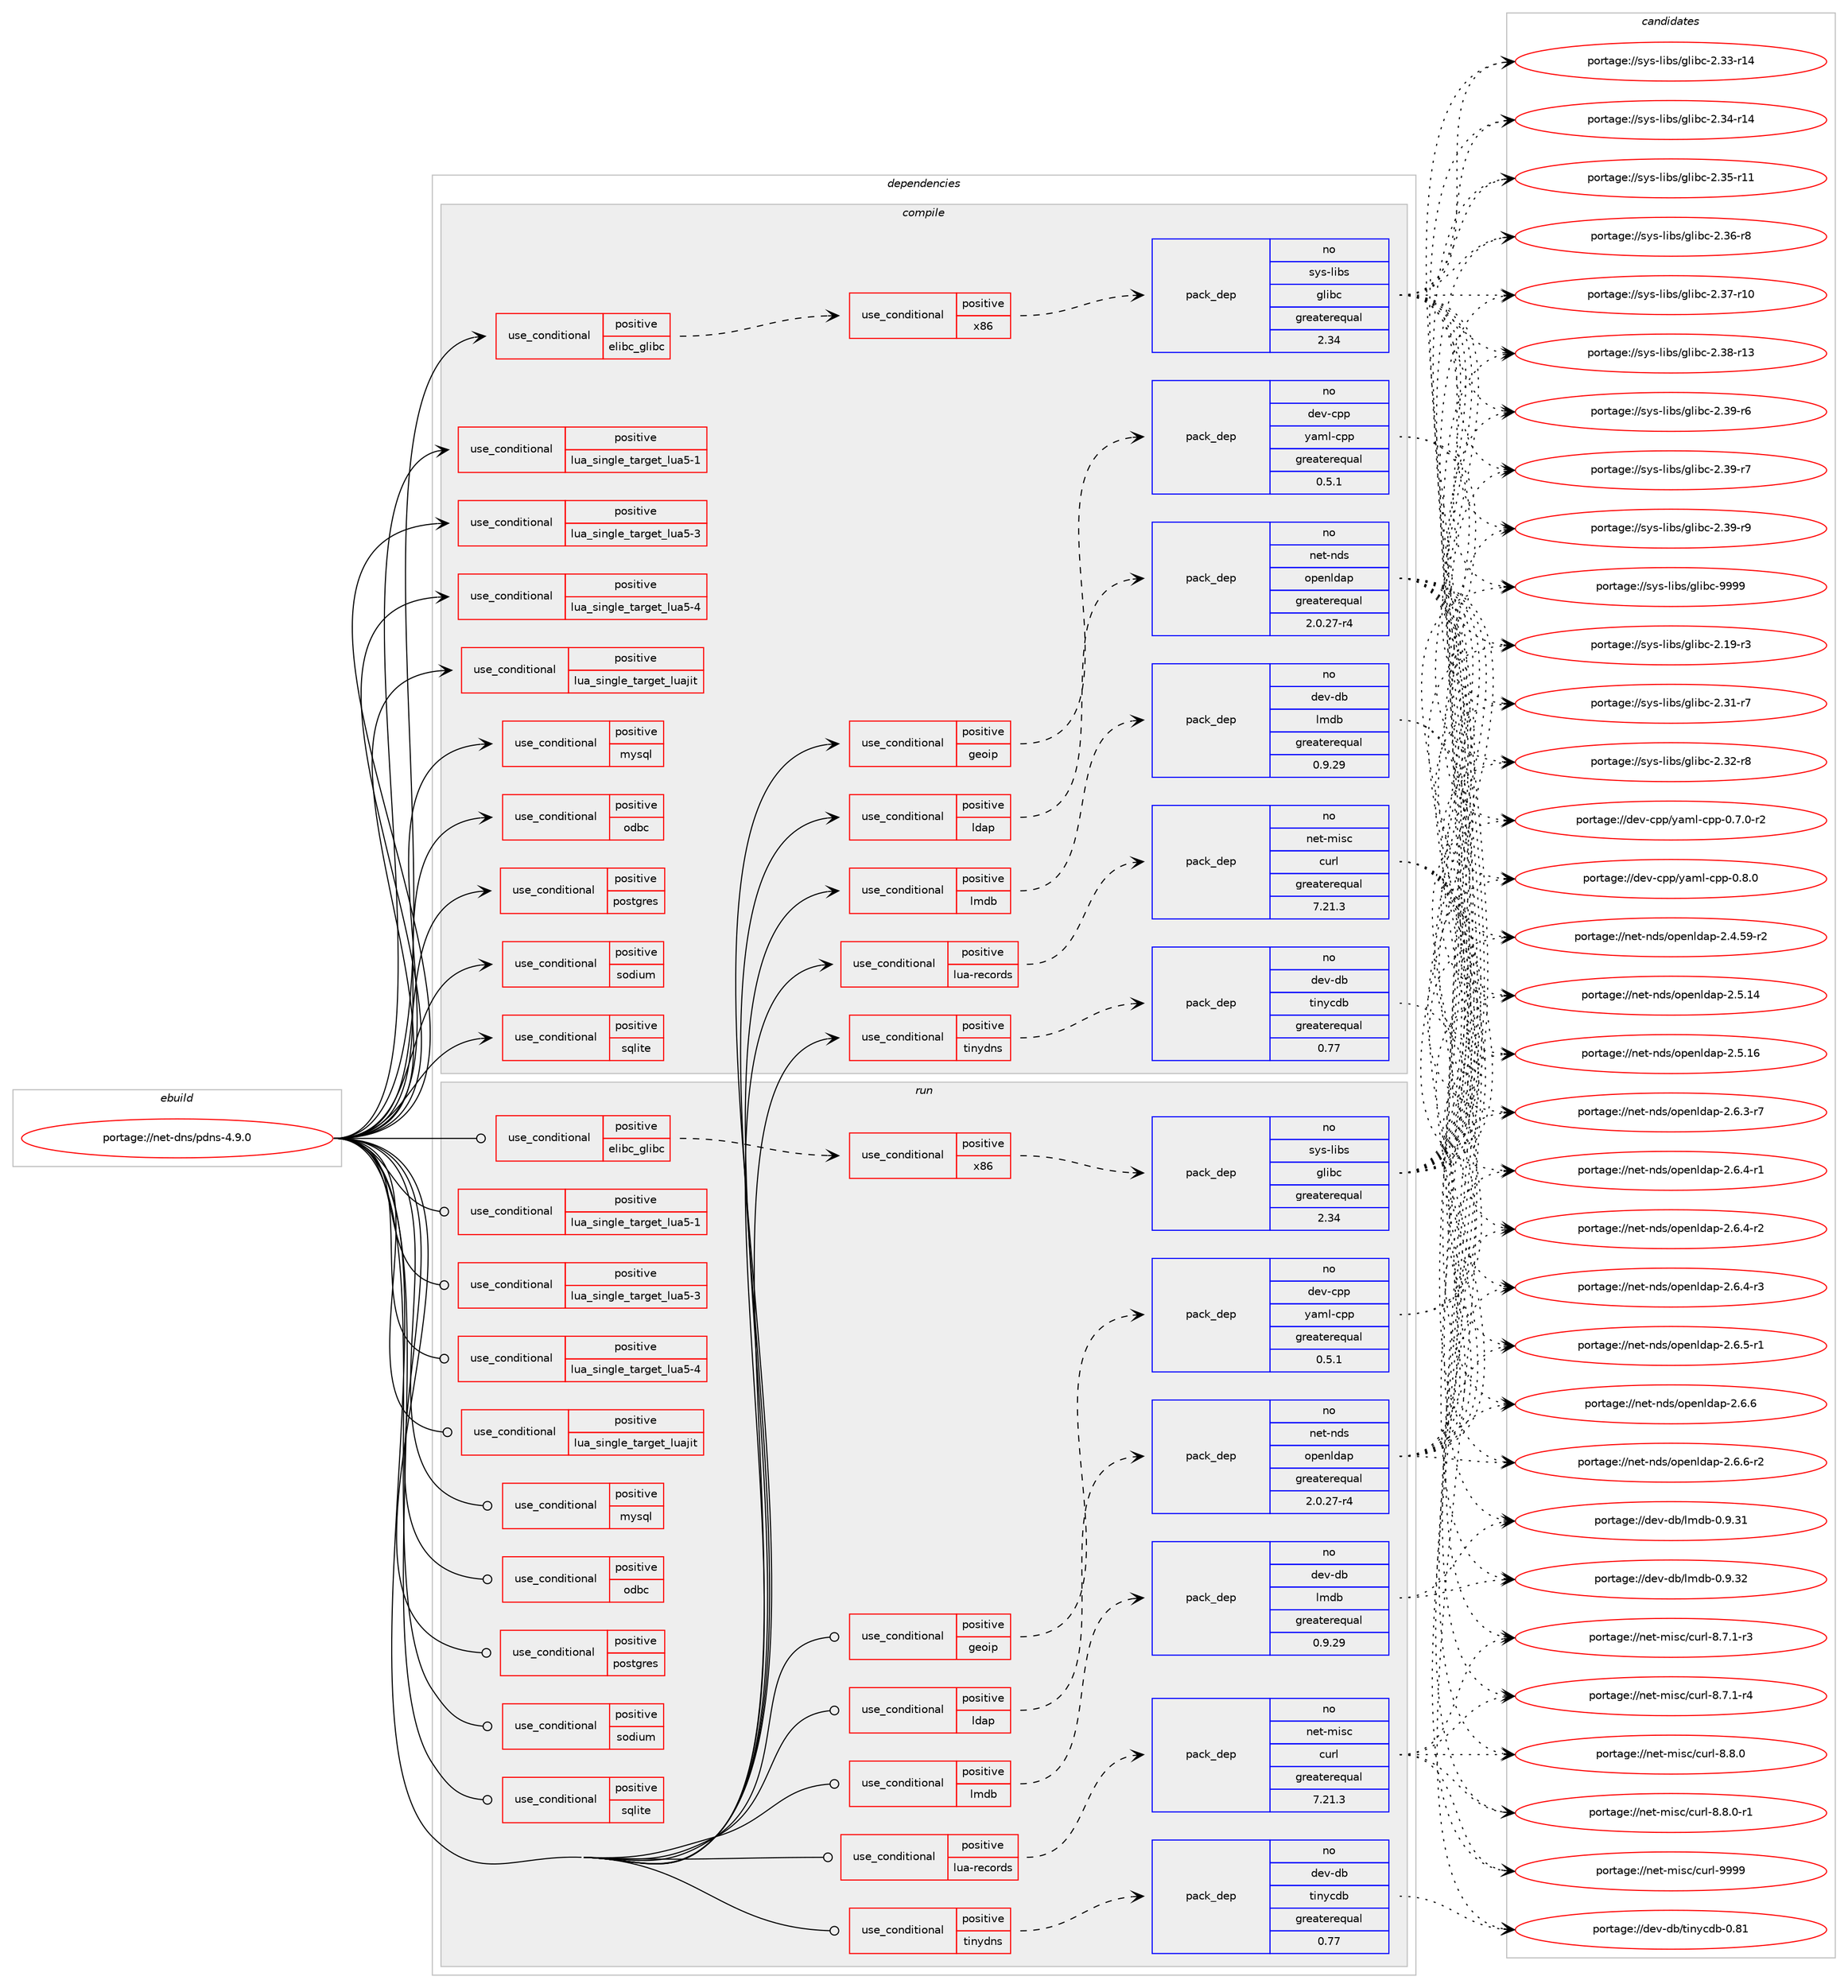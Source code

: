 digraph prolog {

# *************
# Graph options
# *************

newrank=true;
concentrate=true;
compound=true;
graph [rankdir=LR,fontname=Helvetica,fontsize=10,ranksep=1.5];#, ranksep=2.5, nodesep=0.2];
edge  [arrowhead=vee];
node  [fontname=Helvetica,fontsize=10];

# **********
# The ebuild
# **********

subgraph cluster_leftcol {
color=gray;
rank=same;
label=<<i>ebuild</i>>;
id [label="portage://net-dns/pdns-4.9.0", color=red, width=4, href="../net-dns/pdns-4.9.0.svg"];
}

# ****************
# The dependencies
# ****************

subgraph cluster_midcol {
color=gray;
label=<<i>dependencies</i>>;
subgraph cluster_compile {
fillcolor="#eeeeee";
style=filled;
label=<<i>compile</i>>;
subgraph cond87351 {
dependency176946 [label=<<TABLE BORDER="0" CELLBORDER="1" CELLSPACING="0" CELLPADDING="4"><TR><TD ROWSPAN="3" CELLPADDING="10">use_conditional</TD></TR><TR><TD>positive</TD></TR><TR><TD>elibc_glibc</TD></TR></TABLE>>, shape=none, color=red];
subgraph cond87352 {
dependency176947 [label=<<TABLE BORDER="0" CELLBORDER="1" CELLSPACING="0" CELLPADDING="4"><TR><TD ROWSPAN="3" CELLPADDING="10">use_conditional</TD></TR><TR><TD>positive</TD></TR><TR><TD>x86</TD></TR></TABLE>>, shape=none, color=red];
subgraph pack87062 {
dependency176948 [label=<<TABLE BORDER="0" CELLBORDER="1" CELLSPACING="0" CELLPADDING="4" WIDTH="220"><TR><TD ROWSPAN="6" CELLPADDING="30">pack_dep</TD></TR><TR><TD WIDTH="110">no</TD></TR><TR><TD>sys-libs</TD></TR><TR><TD>glibc</TD></TR><TR><TD>greaterequal</TD></TR><TR><TD>2.34</TD></TR></TABLE>>, shape=none, color=blue];
}
dependency176947:e -> dependency176948:w [weight=20,style="dashed",arrowhead="vee"];
}
dependency176946:e -> dependency176947:w [weight=20,style="dashed",arrowhead="vee"];
}
id:e -> dependency176946:w [weight=20,style="solid",arrowhead="vee"];
subgraph cond87353 {
dependency176949 [label=<<TABLE BORDER="0" CELLBORDER="1" CELLSPACING="0" CELLPADDING="4"><TR><TD ROWSPAN="3" CELLPADDING="10">use_conditional</TD></TR><TR><TD>positive</TD></TR><TR><TD>geoip</TD></TR></TABLE>>, shape=none, color=red];
subgraph pack87063 {
dependency176950 [label=<<TABLE BORDER="0" CELLBORDER="1" CELLSPACING="0" CELLPADDING="4" WIDTH="220"><TR><TD ROWSPAN="6" CELLPADDING="30">pack_dep</TD></TR><TR><TD WIDTH="110">no</TD></TR><TR><TD>dev-cpp</TD></TR><TR><TD>yaml-cpp</TD></TR><TR><TD>greaterequal</TD></TR><TR><TD>0.5.1</TD></TR></TABLE>>, shape=none, color=blue];
}
dependency176949:e -> dependency176950:w [weight=20,style="dashed",arrowhead="vee"];
# *** BEGIN UNKNOWN DEPENDENCY TYPE (TODO) ***
# dependency176949 -> package_dependency(portage://net-dns/pdns-4.9.0,install,no,dev-libs,geoip,none,[,,],[],[])
# *** END UNKNOWN DEPENDENCY TYPE (TODO) ***

}
id:e -> dependency176949:w [weight=20,style="solid",arrowhead="vee"];
subgraph cond87354 {
dependency176951 [label=<<TABLE BORDER="0" CELLBORDER="1" CELLSPACING="0" CELLPADDING="4"><TR><TD ROWSPAN="3" CELLPADDING="10">use_conditional</TD></TR><TR><TD>positive</TD></TR><TR><TD>ldap</TD></TR></TABLE>>, shape=none, color=red];
subgraph pack87064 {
dependency176952 [label=<<TABLE BORDER="0" CELLBORDER="1" CELLSPACING="0" CELLPADDING="4" WIDTH="220"><TR><TD ROWSPAN="6" CELLPADDING="30">pack_dep</TD></TR><TR><TD WIDTH="110">no</TD></TR><TR><TD>net-nds</TD></TR><TR><TD>openldap</TD></TR><TR><TD>greaterequal</TD></TR><TR><TD>2.0.27-r4</TD></TR></TABLE>>, shape=none, color=blue];
}
dependency176951:e -> dependency176952:w [weight=20,style="dashed",arrowhead="vee"];
# *** BEGIN UNKNOWN DEPENDENCY TYPE (TODO) ***
# dependency176951 -> package_dependency(portage://net-dns/pdns-4.9.0,install,no,app-crypt,mit-krb5,none,[,,],[],[])
# *** END UNKNOWN DEPENDENCY TYPE (TODO) ***

}
id:e -> dependency176951:w [weight=20,style="solid",arrowhead="vee"];
subgraph cond87355 {
dependency176953 [label=<<TABLE BORDER="0" CELLBORDER="1" CELLSPACING="0" CELLPADDING="4"><TR><TD ROWSPAN="3" CELLPADDING="10">use_conditional</TD></TR><TR><TD>positive</TD></TR><TR><TD>lmdb</TD></TR></TABLE>>, shape=none, color=red];
subgraph pack87065 {
dependency176954 [label=<<TABLE BORDER="0" CELLBORDER="1" CELLSPACING="0" CELLPADDING="4" WIDTH="220"><TR><TD ROWSPAN="6" CELLPADDING="30">pack_dep</TD></TR><TR><TD WIDTH="110">no</TD></TR><TR><TD>dev-db</TD></TR><TR><TD>lmdb</TD></TR><TR><TD>greaterequal</TD></TR><TR><TD>0.9.29</TD></TR></TABLE>>, shape=none, color=blue];
}
dependency176953:e -> dependency176954:w [weight=20,style="dashed",arrowhead="vee"];
}
id:e -> dependency176953:w [weight=20,style="solid",arrowhead="vee"];
subgraph cond87356 {
dependency176955 [label=<<TABLE BORDER="0" CELLBORDER="1" CELLSPACING="0" CELLPADDING="4"><TR><TD ROWSPAN="3" CELLPADDING="10">use_conditional</TD></TR><TR><TD>positive</TD></TR><TR><TD>lua-records</TD></TR></TABLE>>, shape=none, color=red];
subgraph pack87066 {
dependency176956 [label=<<TABLE BORDER="0" CELLBORDER="1" CELLSPACING="0" CELLPADDING="4" WIDTH="220"><TR><TD ROWSPAN="6" CELLPADDING="30">pack_dep</TD></TR><TR><TD WIDTH="110">no</TD></TR><TR><TD>net-misc</TD></TR><TR><TD>curl</TD></TR><TR><TD>greaterequal</TD></TR><TR><TD>7.21.3</TD></TR></TABLE>>, shape=none, color=blue];
}
dependency176955:e -> dependency176956:w [weight=20,style="dashed",arrowhead="vee"];
}
id:e -> dependency176955:w [weight=20,style="solid",arrowhead="vee"];
subgraph cond87357 {
dependency176957 [label=<<TABLE BORDER="0" CELLBORDER="1" CELLSPACING="0" CELLPADDING="4"><TR><TD ROWSPAN="3" CELLPADDING="10">use_conditional</TD></TR><TR><TD>positive</TD></TR><TR><TD>lua_single_target_lua5-1</TD></TR></TABLE>>, shape=none, color=red];
# *** BEGIN UNKNOWN DEPENDENCY TYPE (TODO) ***
# dependency176957 -> package_dependency(portage://net-dns/pdns-4.9.0,install,no,dev-lang,lua,none,[,,],[slot(5.1)],[])
# *** END UNKNOWN DEPENDENCY TYPE (TODO) ***

}
id:e -> dependency176957:w [weight=20,style="solid",arrowhead="vee"];
subgraph cond87358 {
dependency176958 [label=<<TABLE BORDER="0" CELLBORDER="1" CELLSPACING="0" CELLPADDING="4"><TR><TD ROWSPAN="3" CELLPADDING="10">use_conditional</TD></TR><TR><TD>positive</TD></TR><TR><TD>lua_single_target_lua5-3</TD></TR></TABLE>>, shape=none, color=red];
# *** BEGIN UNKNOWN DEPENDENCY TYPE (TODO) ***
# dependency176958 -> package_dependency(portage://net-dns/pdns-4.9.0,install,no,dev-lang,lua,none,[,,],[slot(5.3)],[])
# *** END UNKNOWN DEPENDENCY TYPE (TODO) ***

}
id:e -> dependency176958:w [weight=20,style="solid",arrowhead="vee"];
subgraph cond87359 {
dependency176959 [label=<<TABLE BORDER="0" CELLBORDER="1" CELLSPACING="0" CELLPADDING="4"><TR><TD ROWSPAN="3" CELLPADDING="10">use_conditional</TD></TR><TR><TD>positive</TD></TR><TR><TD>lua_single_target_lua5-4</TD></TR></TABLE>>, shape=none, color=red];
# *** BEGIN UNKNOWN DEPENDENCY TYPE (TODO) ***
# dependency176959 -> package_dependency(portage://net-dns/pdns-4.9.0,install,no,dev-lang,lua,none,[,,],[slot(5.4)],[])
# *** END UNKNOWN DEPENDENCY TYPE (TODO) ***

}
id:e -> dependency176959:w [weight=20,style="solid",arrowhead="vee"];
subgraph cond87360 {
dependency176960 [label=<<TABLE BORDER="0" CELLBORDER="1" CELLSPACING="0" CELLPADDING="4"><TR><TD ROWSPAN="3" CELLPADDING="10">use_conditional</TD></TR><TR><TD>positive</TD></TR><TR><TD>lua_single_target_luajit</TD></TR></TABLE>>, shape=none, color=red];
# *** BEGIN UNKNOWN DEPENDENCY TYPE (TODO) ***
# dependency176960 -> package_dependency(portage://net-dns/pdns-4.9.0,install,no,dev-lang,luajit,none,[,,],any_same_slot,[])
# *** END UNKNOWN DEPENDENCY TYPE (TODO) ***

}
id:e -> dependency176960:w [weight=20,style="solid",arrowhead="vee"];
subgraph cond87361 {
dependency176961 [label=<<TABLE BORDER="0" CELLBORDER="1" CELLSPACING="0" CELLPADDING="4"><TR><TD ROWSPAN="3" CELLPADDING="10">use_conditional</TD></TR><TR><TD>positive</TD></TR><TR><TD>mysql</TD></TR></TABLE>>, shape=none, color=red];
# *** BEGIN UNKNOWN DEPENDENCY TYPE (TODO) ***
# dependency176961 -> package_dependency(portage://net-dns/pdns-4.9.0,install,no,dev-db,mysql-connector-c,none,[,,],any_same_slot,[])
# *** END UNKNOWN DEPENDENCY TYPE (TODO) ***

}
id:e -> dependency176961:w [weight=20,style="solid",arrowhead="vee"];
subgraph cond87362 {
dependency176962 [label=<<TABLE BORDER="0" CELLBORDER="1" CELLSPACING="0" CELLPADDING="4"><TR><TD ROWSPAN="3" CELLPADDING="10">use_conditional</TD></TR><TR><TD>positive</TD></TR><TR><TD>odbc</TD></TR></TABLE>>, shape=none, color=red];
# *** BEGIN UNKNOWN DEPENDENCY TYPE (TODO) ***
# dependency176962 -> package_dependency(portage://net-dns/pdns-4.9.0,install,no,dev-db,unixODBC,none,[,,],[],[])
# *** END UNKNOWN DEPENDENCY TYPE (TODO) ***

}
id:e -> dependency176962:w [weight=20,style="solid",arrowhead="vee"];
subgraph cond87363 {
dependency176963 [label=<<TABLE BORDER="0" CELLBORDER="1" CELLSPACING="0" CELLPADDING="4"><TR><TD ROWSPAN="3" CELLPADDING="10">use_conditional</TD></TR><TR><TD>positive</TD></TR><TR><TD>postgres</TD></TR></TABLE>>, shape=none, color=red];
# *** BEGIN UNKNOWN DEPENDENCY TYPE (TODO) ***
# dependency176963 -> package_dependency(portage://net-dns/pdns-4.9.0,install,no,dev-db,postgresql,none,[,,],any_same_slot,[])
# *** END UNKNOWN DEPENDENCY TYPE (TODO) ***

}
id:e -> dependency176963:w [weight=20,style="solid",arrowhead="vee"];
subgraph cond87364 {
dependency176964 [label=<<TABLE BORDER="0" CELLBORDER="1" CELLSPACING="0" CELLPADDING="4"><TR><TD ROWSPAN="3" CELLPADDING="10">use_conditional</TD></TR><TR><TD>positive</TD></TR><TR><TD>sodium</TD></TR></TABLE>>, shape=none, color=red];
# *** BEGIN UNKNOWN DEPENDENCY TYPE (TODO) ***
# dependency176964 -> package_dependency(portage://net-dns/pdns-4.9.0,install,no,dev-libs,libsodium,none,[,,],any_same_slot,[])
# *** END UNKNOWN DEPENDENCY TYPE (TODO) ***

}
id:e -> dependency176964:w [weight=20,style="solid",arrowhead="vee"];
subgraph cond87365 {
dependency176965 [label=<<TABLE BORDER="0" CELLBORDER="1" CELLSPACING="0" CELLPADDING="4"><TR><TD ROWSPAN="3" CELLPADDING="10">use_conditional</TD></TR><TR><TD>positive</TD></TR><TR><TD>sqlite</TD></TR></TABLE>>, shape=none, color=red];
# *** BEGIN UNKNOWN DEPENDENCY TYPE (TODO) ***
# dependency176965 -> package_dependency(portage://net-dns/pdns-4.9.0,install,no,dev-db,sqlite,none,[,,],[slot(3)],[])
# *** END UNKNOWN DEPENDENCY TYPE (TODO) ***

}
id:e -> dependency176965:w [weight=20,style="solid",arrowhead="vee"];
subgraph cond87366 {
dependency176966 [label=<<TABLE BORDER="0" CELLBORDER="1" CELLSPACING="0" CELLPADDING="4"><TR><TD ROWSPAN="3" CELLPADDING="10">use_conditional</TD></TR><TR><TD>positive</TD></TR><TR><TD>tinydns</TD></TR></TABLE>>, shape=none, color=red];
subgraph pack87067 {
dependency176967 [label=<<TABLE BORDER="0" CELLBORDER="1" CELLSPACING="0" CELLPADDING="4" WIDTH="220"><TR><TD ROWSPAN="6" CELLPADDING="30">pack_dep</TD></TR><TR><TD WIDTH="110">no</TD></TR><TR><TD>dev-db</TD></TR><TR><TD>tinycdb</TD></TR><TR><TD>greaterequal</TD></TR><TR><TD>0.77</TD></TR></TABLE>>, shape=none, color=blue];
}
dependency176966:e -> dependency176967:w [weight=20,style="dashed",arrowhead="vee"];
}
id:e -> dependency176966:w [weight=20,style="solid",arrowhead="vee"];
# *** BEGIN UNKNOWN DEPENDENCY TYPE (TODO) ***
# id -> package_dependency(portage://net-dns/pdns-4.9.0,install,no,dev-libs,boost,none,[,,],any_same_slot,[])
# *** END UNKNOWN DEPENDENCY TYPE (TODO) ***

# *** BEGIN UNKNOWN DEPENDENCY TYPE (TODO) ***
# id -> package_dependency(portage://net-dns/pdns-4.9.0,install,no,dev-libs,openssl,none,[,,],any_same_slot,[])
# *** END UNKNOWN DEPENDENCY TYPE (TODO) ***

}
subgraph cluster_compileandrun {
fillcolor="#eeeeee";
style=filled;
label=<<i>compile and run</i>>;
}
subgraph cluster_run {
fillcolor="#eeeeee";
style=filled;
label=<<i>run</i>>;
subgraph cond87367 {
dependency176968 [label=<<TABLE BORDER="0" CELLBORDER="1" CELLSPACING="0" CELLPADDING="4"><TR><TD ROWSPAN="3" CELLPADDING="10">use_conditional</TD></TR><TR><TD>positive</TD></TR><TR><TD>elibc_glibc</TD></TR></TABLE>>, shape=none, color=red];
subgraph cond87368 {
dependency176969 [label=<<TABLE BORDER="0" CELLBORDER="1" CELLSPACING="0" CELLPADDING="4"><TR><TD ROWSPAN="3" CELLPADDING="10">use_conditional</TD></TR><TR><TD>positive</TD></TR><TR><TD>x86</TD></TR></TABLE>>, shape=none, color=red];
subgraph pack87068 {
dependency176970 [label=<<TABLE BORDER="0" CELLBORDER="1" CELLSPACING="0" CELLPADDING="4" WIDTH="220"><TR><TD ROWSPAN="6" CELLPADDING="30">pack_dep</TD></TR><TR><TD WIDTH="110">no</TD></TR><TR><TD>sys-libs</TD></TR><TR><TD>glibc</TD></TR><TR><TD>greaterequal</TD></TR><TR><TD>2.34</TD></TR></TABLE>>, shape=none, color=blue];
}
dependency176969:e -> dependency176970:w [weight=20,style="dashed",arrowhead="vee"];
}
dependency176968:e -> dependency176969:w [weight=20,style="dashed",arrowhead="vee"];
}
id:e -> dependency176968:w [weight=20,style="solid",arrowhead="odot"];
subgraph cond87369 {
dependency176971 [label=<<TABLE BORDER="0" CELLBORDER="1" CELLSPACING="0" CELLPADDING="4"><TR><TD ROWSPAN="3" CELLPADDING="10">use_conditional</TD></TR><TR><TD>positive</TD></TR><TR><TD>geoip</TD></TR></TABLE>>, shape=none, color=red];
subgraph pack87069 {
dependency176972 [label=<<TABLE BORDER="0" CELLBORDER="1" CELLSPACING="0" CELLPADDING="4" WIDTH="220"><TR><TD ROWSPAN="6" CELLPADDING="30">pack_dep</TD></TR><TR><TD WIDTH="110">no</TD></TR><TR><TD>dev-cpp</TD></TR><TR><TD>yaml-cpp</TD></TR><TR><TD>greaterequal</TD></TR><TR><TD>0.5.1</TD></TR></TABLE>>, shape=none, color=blue];
}
dependency176971:e -> dependency176972:w [weight=20,style="dashed",arrowhead="vee"];
# *** BEGIN UNKNOWN DEPENDENCY TYPE (TODO) ***
# dependency176971 -> package_dependency(portage://net-dns/pdns-4.9.0,run,no,dev-libs,geoip,none,[,,],[],[])
# *** END UNKNOWN DEPENDENCY TYPE (TODO) ***

}
id:e -> dependency176971:w [weight=20,style="solid",arrowhead="odot"];
subgraph cond87370 {
dependency176973 [label=<<TABLE BORDER="0" CELLBORDER="1" CELLSPACING="0" CELLPADDING="4"><TR><TD ROWSPAN="3" CELLPADDING="10">use_conditional</TD></TR><TR><TD>positive</TD></TR><TR><TD>ldap</TD></TR></TABLE>>, shape=none, color=red];
subgraph pack87070 {
dependency176974 [label=<<TABLE BORDER="0" CELLBORDER="1" CELLSPACING="0" CELLPADDING="4" WIDTH="220"><TR><TD ROWSPAN="6" CELLPADDING="30">pack_dep</TD></TR><TR><TD WIDTH="110">no</TD></TR><TR><TD>net-nds</TD></TR><TR><TD>openldap</TD></TR><TR><TD>greaterequal</TD></TR><TR><TD>2.0.27-r4</TD></TR></TABLE>>, shape=none, color=blue];
}
dependency176973:e -> dependency176974:w [weight=20,style="dashed",arrowhead="vee"];
# *** BEGIN UNKNOWN DEPENDENCY TYPE (TODO) ***
# dependency176973 -> package_dependency(portage://net-dns/pdns-4.9.0,run,no,app-crypt,mit-krb5,none,[,,],[],[])
# *** END UNKNOWN DEPENDENCY TYPE (TODO) ***

}
id:e -> dependency176973:w [weight=20,style="solid",arrowhead="odot"];
subgraph cond87371 {
dependency176975 [label=<<TABLE BORDER="0" CELLBORDER="1" CELLSPACING="0" CELLPADDING="4"><TR><TD ROWSPAN="3" CELLPADDING="10">use_conditional</TD></TR><TR><TD>positive</TD></TR><TR><TD>lmdb</TD></TR></TABLE>>, shape=none, color=red];
subgraph pack87071 {
dependency176976 [label=<<TABLE BORDER="0" CELLBORDER="1" CELLSPACING="0" CELLPADDING="4" WIDTH="220"><TR><TD ROWSPAN="6" CELLPADDING="30">pack_dep</TD></TR><TR><TD WIDTH="110">no</TD></TR><TR><TD>dev-db</TD></TR><TR><TD>lmdb</TD></TR><TR><TD>greaterequal</TD></TR><TR><TD>0.9.29</TD></TR></TABLE>>, shape=none, color=blue];
}
dependency176975:e -> dependency176976:w [weight=20,style="dashed",arrowhead="vee"];
}
id:e -> dependency176975:w [weight=20,style="solid",arrowhead="odot"];
subgraph cond87372 {
dependency176977 [label=<<TABLE BORDER="0" CELLBORDER="1" CELLSPACING="0" CELLPADDING="4"><TR><TD ROWSPAN="3" CELLPADDING="10">use_conditional</TD></TR><TR><TD>positive</TD></TR><TR><TD>lua-records</TD></TR></TABLE>>, shape=none, color=red];
subgraph pack87072 {
dependency176978 [label=<<TABLE BORDER="0" CELLBORDER="1" CELLSPACING="0" CELLPADDING="4" WIDTH="220"><TR><TD ROWSPAN="6" CELLPADDING="30">pack_dep</TD></TR><TR><TD WIDTH="110">no</TD></TR><TR><TD>net-misc</TD></TR><TR><TD>curl</TD></TR><TR><TD>greaterequal</TD></TR><TR><TD>7.21.3</TD></TR></TABLE>>, shape=none, color=blue];
}
dependency176977:e -> dependency176978:w [weight=20,style="dashed",arrowhead="vee"];
}
id:e -> dependency176977:w [weight=20,style="solid",arrowhead="odot"];
subgraph cond87373 {
dependency176979 [label=<<TABLE BORDER="0" CELLBORDER="1" CELLSPACING="0" CELLPADDING="4"><TR><TD ROWSPAN="3" CELLPADDING="10">use_conditional</TD></TR><TR><TD>positive</TD></TR><TR><TD>lua_single_target_lua5-1</TD></TR></TABLE>>, shape=none, color=red];
# *** BEGIN UNKNOWN DEPENDENCY TYPE (TODO) ***
# dependency176979 -> package_dependency(portage://net-dns/pdns-4.9.0,run,no,dev-lang,lua,none,[,,],[slot(5.1)],[])
# *** END UNKNOWN DEPENDENCY TYPE (TODO) ***

}
id:e -> dependency176979:w [weight=20,style="solid",arrowhead="odot"];
subgraph cond87374 {
dependency176980 [label=<<TABLE BORDER="0" CELLBORDER="1" CELLSPACING="0" CELLPADDING="4"><TR><TD ROWSPAN="3" CELLPADDING="10">use_conditional</TD></TR><TR><TD>positive</TD></TR><TR><TD>lua_single_target_lua5-3</TD></TR></TABLE>>, shape=none, color=red];
# *** BEGIN UNKNOWN DEPENDENCY TYPE (TODO) ***
# dependency176980 -> package_dependency(portage://net-dns/pdns-4.9.0,run,no,dev-lang,lua,none,[,,],[slot(5.3)],[])
# *** END UNKNOWN DEPENDENCY TYPE (TODO) ***

}
id:e -> dependency176980:w [weight=20,style="solid",arrowhead="odot"];
subgraph cond87375 {
dependency176981 [label=<<TABLE BORDER="0" CELLBORDER="1" CELLSPACING="0" CELLPADDING="4"><TR><TD ROWSPAN="3" CELLPADDING="10">use_conditional</TD></TR><TR><TD>positive</TD></TR><TR><TD>lua_single_target_lua5-4</TD></TR></TABLE>>, shape=none, color=red];
# *** BEGIN UNKNOWN DEPENDENCY TYPE (TODO) ***
# dependency176981 -> package_dependency(portage://net-dns/pdns-4.9.0,run,no,dev-lang,lua,none,[,,],[slot(5.4)],[])
# *** END UNKNOWN DEPENDENCY TYPE (TODO) ***

}
id:e -> dependency176981:w [weight=20,style="solid",arrowhead="odot"];
subgraph cond87376 {
dependency176982 [label=<<TABLE BORDER="0" CELLBORDER="1" CELLSPACING="0" CELLPADDING="4"><TR><TD ROWSPAN="3" CELLPADDING="10">use_conditional</TD></TR><TR><TD>positive</TD></TR><TR><TD>lua_single_target_luajit</TD></TR></TABLE>>, shape=none, color=red];
# *** BEGIN UNKNOWN DEPENDENCY TYPE (TODO) ***
# dependency176982 -> package_dependency(portage://net-dns/pdns-4.9.0,run,no,dev-lang,luajit,none,[,,],any_same_slot,[])
# *** END UNKNOWN DEPENDENCY TYPE (TODO) ***

}
id:e -> dependency176982:w [weight=20,style="solid",arrowhead="odot"];
subgraph cond87377 {
dependency176983 [label=<<TABLE BORDER="0" CELLBORDER="1" CELLSPACING="0" CELLPADDING="4"><TR><TD ROWSPAN="3" CELLPADDING="10">use_conditional</TD></TR><TR><TD>positive</TD></TR><TR><TD>mysql</TD></TR></TABLE>>, shape=none, color=red];
# *** BEGIN UNKNOWN DEPENDENCY TYPE (TODO) ***
# dependency176983 -> package_dependency(portage://net-dns/pdns-4.9.0,run,no,dev-db,mysql-connector-c,none,[,,],any_same_slot,[])
# *** END UNKNOWN DEPENDENCY TYPE (TODO) ***

}
id:e -> dependency176983:w [weight=20,style="solid",arrowhead="odot"];
subgraph cond87378 {
dependency176984 [label=<<TABLE BORDER="0" CELLBORDER="1" CELLSPACING="0" CELLPADDING="4"><TR><TD ROWSPAN="3" CELLPADDING="10">use_conditional</TD></TR><TR><TD>positive</TD></TR><TR><TD>odbc</TD></TR></TABLE>>, shape=none, color=red];
# *** BEGIN UNKNOWN DEPENDENCY TYPE (TODO) ***
# dependency176984 -> package_dependency(portage://net-dns/pdns-4.9.0,run,no,dev-db,unixODBC,none,[,,],[],[])
# *** END UNKNOWN DEPENDENCY TYPE (TODO) ***

}
id:e -> dependency176984:w [weight=20,style="solid",arrowhead="odot"];
subgraph cond87379 {
dependency176985 [label=<<TABLE BORDER="0" CELLBORDER="1" CELLSPACING="0" CELLPADDING="4"><TR><TD ROWSPAN="3" CELLPADDING="10">use_conditional</TD></TR><TR><TD>positive</TD></TR><TR><TD>postgres</TD></TR></TABLE>>, shape=none, color=red];
# *** BEGIN UNKNOWN DEPENDENCY TYPE (TODO) ***
# dependency176985 -> package_dependency(portage://net-dns/pdns-4.9.0,run,no,dev-db,postgresql,none,[,,],any_same_slot,[])
# *** END UNKNOWN DEPENDENCY TYPE (TODO) ***

}
id:e -> dependency176985:w [weight=20,style="solid",arrowhead="odot"];
subgraph cond87380 {
dependency176986 [label=<<TABLE BORDER="0" CELLBORDER="1" CELLSPACING="0" CELLPADDING="4"><TR><TD ROWSPAN="3" CELLPADDING="10">use_conditional</TD></TR><TR><TD>positive</TD></TR><TR><TD>sodium</TD></TR></TABLE>>, shape=none, color=red];
# *** BEGIN UNKNOWN DEPENDENCY TYPE (TODO) ***
# dependency176986 -> package_dependency(portage://net-dns/pdns-4.9.0,run,no,dev-libs,libsodium,none,[,,],any_same_slot,[])
# *** END UNKNOWN DEPENDENCY TYPE (TODO) ***

}
id:e -> dependency176986:w [weight=20,style="solid",arrowhead="odot"];
subgraph cond87381 {
dependency176987 [label=<<TABLE BORDER="0" CELLBORDER="1" CELLSPACING="0" CELLPADDING="4"><TR><TD ROWSPAN="3" CELLPADDING="10">use_conditional</TD></TR><TR><TD>positive</TD></TR><TR><TD>sqlite</TD></TR></TABLE>>, shape=none, color=red];
# *** BEGIN UNKNOWN DEPENDENCY TYPE (TODO) ***
# dependency176987 -> package_dependency(portage://net-dns/pdns-4.9.0,run,no,dev-db,sqlite,none,[,,],[slot(3)],[])
# *** END UNKNOWN DEPENDENCY TYPE (TODO) ***

}
id:e -> dependency176987:w [weight=20,style="solid",arrowhead="odot"];
subgraph cond87382 {
dependency176988 [label=<<TABLE BORDER="0" CELLBORDER="1" CELLSPACING="0" CELLPADDING="4"><TR><TD ROWSPAN="3" CELLPADDING="10">use_conditional</TD></TR><TR><TD>positive</TD></TR><TR><TD>tinydns</TD></TR></TABLE>>, shape=none, color=red];
subgraph pack87073 {
dependency176989 [label=<<TABLE BORDER="0" CELLBORDER="1" CELLSPACING="0" CELLPADDING="4" WIDTH="220"><TR><TD ROWSPAN="6" CELLPADDING="30">pack_dep</TD></TR><TR><TD WIDTH="110">no</TD></TR><TR><TD>dev-db</TD></TR><TR><TD>tinycdb</TD></TR><TR><TD>greaterequal</TD></TR><TR><TD>0.77</TD></TR></TABLE>>, shape=none, color=blue];
}
dependency176988:e -> dependency176989:w [weight=20,style="dashed",arrowhead="vee"];
}
id:e -> dependency176988:w [weight=20,style="solid",arrowhead="odot"];
# *** BEGIN UNKNOWN DEPENDENCY TYPE (TODO) ***
# id -> package_dependency(portage://net-dns/pdns-4.9.0,run,no,acct-group,pdns,none,[,,],[],[])
# *** END UNKNOWN DEPENDENCY TYPE (TODO) ***

# *** BEGIN UNKNOWN DEPENDENCY TYPE (TODO) ***
# id -> package_dependency(portage://net-dns/pdns-4.9.0,run,no,acct-user,pdns,none,[,,],[],[])
# *** END UNKNOWN DEPENDENCY TYPE (TODO) ***

# *** BEGIN UNKNOWN DEPENDENCY TYPE (TODO) ***
# id -> package_dependency(portage://net-dns/pdns-4.9.0,run,no,dev-libs,boost,none,[,,],any_same_slot,[])
# *** END UNKNOWN DEPENDENCY TYPE (TODO) ***

# *** BEGIN UNKNOWN DEPENDENCY TYPE (TODO) ***
# id -> package_dependency(portage://net-dns/pdns-4.9.0,run,no,dev-libs,openssl,none,[,,],any_same_slot,[])
# *** END UNKNOWN DEPENDENCY TYPE (TODO) ***

}
}

# **************
# The candidates
# **************

subgraph cluster_choices {
rank=same;
color=gray;
label=<<i>candidates</i>>;

subgraph choice87062 {
color=black;
nodesep=1;
choice115121115451081059811547103108105989945504649574511451 [label="portage://sys-libs/glibc-2.19-r3", color=red, width=4,href="../sys-libs/glibc-2.19-r3.svg"];
choice115121115451081059811547103108105989945504651494511455 [label="portage://sys-libs/glibc-2.31-r7", color=red, width=4,href="../sys-libs/glibc-2.31-r7.svg"];
choice115121115451081059811547103108105989945504651504511456 [label="portage://sys-libs/glibc-2.32-r8", color=red, width=4,href="../sys-libs/glibc-2.32-r8.svg"];
choice11512111545108105981154710310810598994550465151451144952 [label="portage://sys-libs/glibc-2.33-r14", color=red, width=4,href="../sys-libs/glibc-2.33-r14.svg"];
choice11512111545108105981154710310810598994550465152451144952 [label="portage://sys-libs/glibc-2.34-r14", color=red, width=4,href="../sys-libs/glibc-2.34-r14.svg"];
choice11512111545108105981154710310810598994550465153451144949 [label="portage://sys-libs/glibc-2.35-r11", color=red, width=4,href="../sys-libs/glibc-2.35-r11.svg"];
choice115121115451081059811547103108105989945504651544511456 [label="portage://sys-libs/glibc-2.36-r8", color=red, width=4,href="../sys-libs/glibc-2.36-r8.svg"];
choice11512111545108105981154710310810598994550465155451144948 [label="portage://sys-libs/glibc-2.37-r10", color=red, width=4,href="../sys-libs/glibc-2.37-r10.svg"];
choice11512111545108105981154710310810598994550465156451144951 [label="portage://sys-libs/glibc-2.38-r13", color=red, width=4,href="../sys-libs/glibc-2.38-r13.svg"];
choice115121115451081059811547103108105989945504651574511454 [label="portage://sys-libs/glibc-2.39-r6", color=red, width=4,href="../sys-libs/glibc-2.39-r6.svg"];
choice115121115451081059811547103108105989945504651574511455 [label="portage://sys-libs/glibc-2.39-r7", color=red, width=4,href="../sys-libs/glibc-2.39-r7.svg"];
choice115121115451081059811547103108105989945504651574511457 [label="portage://sys-libs/glibc-2.39-r9", color=red, width=4,href="../sys-libs/glibc-2.39-r9.svg"];
choice11512111545108105981154710310810598994557575757 [label="portage://sys-libs/glibc-9999", color=red, width=4,href="../sys-libs/glibc-9999.svg"];
dependency176948:e -> choice115121115451081059811547103108105989945504649574511451:w [style=dotted,weight="100"];
dependency176948:e -> choice115121115451081059811547103108105989945504651494511455:w [style=dotted,weight="100"];
dependency176948:e -> choice115121115451081059811547103108105989945504651504511456:w [style=dotted,weight="100"];
dependency176948:e -> choice11512111545108105981154710310810598994550465151451144952:w [style=dotted,weight="100"];
dependency176948:e -> choice11512111545108105981154710310810598994550465152451144952:w [style=dotted,weight="100"];
dependency176948:e -> choice11512111545108105981154710310810598994550465153451144949:w [style=dotted,weight="100"];
dependency176948:e -> choice115121115451081059811547103108105989945504651544511456:w [style=dotted,weight="100"];
dependency176948:e -> choice11512111545108105981154710310810598994550465155451144948:w [style=dotted,weight="100"];
dependency176948:e -> choice11512111545108105981154710310810598994550465156451144951:w [style=dotted,weight="100"];
dependency176948:e -> choice115121115451081059811547103108105989945504651574511454:w [style=dotted,weight="100"];
dependency176948:e -> choice115121115451081059811547103108105989945504651574511455:w [style=dotted,weight="100"];
dependency176948:e -> choice115121115451081059811547103108105989945504651574511457:w [style=dotted,weight="100"];
dependency176948:e -> choice11512111545108105981154710310810598994557575757:w [style=dotted,weight="100"];
}
subgraph choice87063 {
color=black;
nodesep=1;
choice1001011184599112112471219710910845991121124548465546484511450 [label="portage://dev-cpp/yaml-cpp-0.7.0-r2", color=red, width=4,href="../dev-cpp/yaml-cpp-0.7.0-r2.svg"];
choice100101118459911211247121971091084599112112454846564648 [label="portage://dev-cpp/yaml-cpp-0.8.0", color=red, width=4,href="../dev-cpp/yaml-cpp-0.8.0.svg"];
dependency176950:e -> choice1001011184599112112471219710910845991121124548465546484511450:w [style=dotted,weight="100"];
dependency176950:e -> choice100101118459911211247121971091084599112112454846564648:w [style=dotted,weight="100"];
}
subgraph choice87064 {
color=black;
nodesep=1;
choice110101116451101001154711111210111010810097112455046524653574511450 [label="portage://net-nds/openldap-2.4.59-r2", color=red, width=4,href="../net-nds/openldap-2.4.59-r2.svg"];
choice11010111645110100115471111121011101081009711245504653464952 [label="portage://net-nds/openldap-2.5.14", color=red, width=4,href="../net-nds/openldap-2.5.14.svg"];
choice11010111645110100115471111121011101081009711245504653464954 [label="portage://net-nds/openldap-2.5.16", color=red, width=4,href="../net-nds/openldap-2.5.16.svg"];
choice1101011164511010011547111112101110108100971124550465446514511455 [label="portage://net-nds/openldap-2.6.3-r7", color=red, width=4,href="../net-nds/openldap-2.6.3-r7.svg"];
choice1101011164511010011547111112101110108100971124550465446524511449 [label="portage://net-nds/openldap-2.6.4-r1", color=red, width=4,href="../net-nds/openldap-2.6.4-r1.svg"];
choice1101011164511010011547111112101110108100971124550465446524511450 [label="portage://net-nds/openldap-2.6.4-r2", color=red, width=4,href="../net-nds/openldap-2.6.4-r2.svg"];
choice1101011164511010011547111112101110108100971124550465446524511451 [label="portage://net-nds/openldap-2.6.4-r3", color=red, width=4,href="../net-nds/openldap-2.6.4-r3.svg"];
choice1101011164511010011547111112101110108100971124550465446534511449 [label="portage://net-nds/openldap-2.6.5-r1", color=red, width=4,href="../net-nds/openldap-2.6.5-r1.svg"];
choice110101116451101001154711111210111010810097112455046544654 [label="portage://net-nds/openldap-2.6.6", color=red, width=4,href="../net-nds/openldap-2.6.6.svg"];
choice1101011164511010011547111112101110108100971124550465446544511450 [label="portage://net-nds/openldap-2.6.6-r2", color=red, width=4,href="../net-nds/openldap-2.6.6-r2.svg"];
dependency176952:e -> choice110101116451101001154711111210111010810097112455046524653574511450:w [style=dotted,weight="100"];
dependency176952:e -> choice11010111645110100115471111121011101081009711245504653464952:w [style=dotted,weight="100"];
dependency176952:e -> choice11010111645110100115471111121011101081009711245504653464954:w [style=dotted,weight="100"];
dependency176952:e -> choice1101011164511010011547111112101110108100971124550465446514511455:w [style=dotted,weight="100"];
dependency176952:e -> choice1101011164511010011547111112101110108100971124550465446524511449:w [style=dotted,weight="100"];
dependency176952:e -> choice1101011164511010011547111112101110108100971124550465446524511450:w [style=dotted,weight="100"];
dependency176952:e -> choice1101011164511010011547111112101110108100971124550465446524511451:w [style=dotted,weight="100"];
dependency176952:e -> choice1101011164511010011547111112101110108100971124550465446534511449:w [style=dotted,weight="100"];
dependency176952:e -> choice110101116451101001154711111210111010810097112455046544654:w [style=dotted,weight="100"];
dependency176952:e -> choice1101011164511010011547111112101110108100971124550465446544511450:w [style=dotted,weight="100"];
}
subgraph choice87065 {
color=black;
nodesep=1;
choice1001011184510098471081091009845484657465149 [label="portage://dev-db/lmdb-0.9.31", color=red, width=4,href="../dev-db/lmdb-0.9.31.svg"];
choice1001011184510098471081091009845484657465150 [label="portage://dev-db/lmdb-0.9.32", color=red, width=4,href="../dev-db/lmdb-0.9.32.svg"];
dependency176954:e -> choice1001011184510098471081091009845484657465149:w [style=dotted,weight="100"];
dependency176954:e -> choice1001011184510098471081091009845484657465150:w [style=dotted,weight="100"];
}
subgraph choice87066 {
color=black;
nodesep=1;
choice110101116451091051159947991171141084556465546494511451 [label="portage://net-misc/curl-8.7.1-r3", color=red, width=4,href="../net-misc/curl-8.7.1-r3.svg"];
choice110101116451091051159947991171141084556465546494511452 [label="portage://net-misc/curl-8.7.1-r4", color=red, width=4,href="../net-misc/curl-8.7.1-r4.svg"];
choice11010111645109105115994799117114108455646564648 [label="portage://net-misc/curl-8.8.0", color=red, width=4,href="../net-misc/curl-8.8.0.svg"];
choice110101116451091051159947991171141084556465646484511449 [label="portage://net-misc/curl-8.8.0-r1", color=red, width=4,href="../net-misc/curl-8.8.0-r1.svg"];
choice110101116451091051159947991171141084557575757 [label="portage://net-misc/curl-9999", color=red, width=4,href="../net-misc/curl-9999.svg"];
dependency176956:e -> choice110101116451091051159947991171141084556465546494511451:w [style=dotted,weight="100"];
dependency176956:e -> choice110101116451091051159947991171141084556465546494511452:w [style=dotted,weight="100"];
dependency176956:e -> choice11010111645109105115994799117114108455646564648:w [style=dotted,weight="100"];
dependency176956:e -> choice110101116451091051159947991171141084556465646484511449:w [style=dotted,weight="100"];
dependency176956:e -> choice110101116451091051159947991171141084557575757:w [style=dotted,weight="100"];
}
subgraph choice87067 {
color=black;
nodesep=1;
choice10010111845100984711610511012199100984548465649 [label="portage://dev-db/tinycdb-0.81", color=red, width=4,href="../dev-db/tinycdb-0.81.svg"];
dependency176967:e -> choice10010111845100984711610511012199100984548465649:w [style=dotted,weight="100"];
}
subgraph choice87068 {
color=black;
nodesep=1;
choice115121115451081059811547103108105989945504649574511451 [label="portage://sys-libs/glibc-2.19-r3", color=red, width=4,href="../sys-libs/glibc-2.19-r3.svg"];
choice115121115451081059811547103108105989945504651494511455 [label="portage://sys-libs/glibc-2.31-r7", color=red, width=4,href="../sys-libs/glibc-2.31-r7.svg"];
choice115121115451081059811547103108105989945504651504511456 [label="portage://sys-libs/glibc-2.32-r8", color=red, width=4,href="../sys-libs/glibc-2.32-r8.svg"];
choice11512111545108105981154710310810598994550465151451144952 [label="portage://sys-libs/glibc-2.33-r14", color=red, width=4,href="../sys-libs/glibc-2.33-r14.svg"];
choice11512111545108105981154710310810598994550465152451144952 [label="portage://sys-libs/glibc-2.34-r14", color=red, width=4,href="../sys-libs/glibc-2.34-r14.svg"];
choice11512111545108105981154710310810598994550465153451144949 [label="portage://sys-libs/glibc-2.35-r11", color=red, width=4,href="../sys-libs/glibc-2.35-r11.svg"];
choice115121115451081059811547103108105989945504651544511456 [label="portage://sys-libs/glibc-2.36-r8", color=red, width=4,href="../sys-libs/glibc-2.36-r8.svg"];
choice11512111545108105981154710310810598994550465155451144948 [label="portage://sys-libs/glibc-2.37-r10", color=red, width=4,href="../sys-libs/glibc-2.37-r10.svg"];
choice11512111545108105981154710310810598994550465156451144951 [label="portage://sys-libs/glibc-2.38-r13", color=red, width=4,href="../sys-libs/glibc-2.38-r13.svg"];
choice115121115451081059811547103108105989945504651574511454 [label="portage://sys-libs/glibc-2.39-r6", color=red, width=4,href="../sys-libs/glibc-2.39-r6.svg"];
choice115121115451081059811547103108105989945504651574511455 [label="portage://sys-libs/glibc-2.39-r7", color=red, width=4,href="../sys-libs/glibc-2.39-r7.svg"];
choice115121115451081059811547103108105989945504651574511457 [label="portage://sys-libs/glibc-2.39-r9", color=red, width=4,href="../sys-libs/glibc-2.39-r9.svg"];
choice11512111545108105981154710310810598994557575757 [label="portage://sys-libs/glibc-9999", color=red, width=4,href="../sys-libs/glibc-9999.svg"];
dependency176970:e -> choice115121115451081059811547103108105989945504649574511451:w [style=dotted,weight="100"];
dependency176970:e -> choice115121115451081059811547103108105989945504651494511455:w [style=dotted,weight="100"];
dependency176970:e -> choice115121115451081059811547103108105989945504651504511456:w [style=dotted,weight="100"];
dependency176970:e -> choice11512111545108105981154710310810598994550465151451144952:w [style=dotted,weight="100"];
dependency176970:e -> choice11512111545108105981154710310810598994550465152451144952:w [style=dotted,weight="100"];
dependency176970:e -> choice11512111545108105981154710310810598994550465153451144949:w [style=dotted,weight="100"];
dependency176970:e -> choice115121115451081059811547103108105989945504651544511456:w [style=dotted,weight="100"];
dependency176970:e -> choice11512111545108105981154710310810598994550465155451144948:w [style=dotted,weight="100"];
dependency176970:e -> choice11512111545108105981154710310810598994550465156451144951:w [style=dotted,weight="100"];
dependency176970:e -> choice115121115451081059811547103108105989945504651574511454:w [style=dotted,weight="100"];
dependency176970:e -> choice115121115451081059811547103108105989945504651574511455:w [style=dotted,weight="100"];
dependency176970:e -> choice115121115451081059811547103108105989945504651574511457:w [style=dotted,weight="100"];
dependency176970:e -> choice11512111545108105981154710310810598994557575757:w [style=dotted,weight="100"];
}
subgraph choice87069 {
color=black;
nodesep=1;
choice1001011184599112112471219710910845991121124548465546484511450 [label="portage://dev-cpp/yaml-cpp-0.7.0-r2", color=red, width=4,href="../dev-cpp/yaml-cpp-0.7.0-r2.svg"];
choice100101118459911211247121971091084599112112454846564648 [label="portage://dev-cpp/yaml-cpp-0.8.0", color=red, width=4,href="../dev-cpp/yaml-cpp-0.8.0.svg"];
dependency176972:e -> choice1001011184599112112471219710910845991121124548465546484511450:w [style=dotted,weight="100"];
dependency176972:e -> choice100101118459911211247121971091084599112112454846564648:w [style=dotted,weight="100"];
}
subgraph choice87070 {
color=black;
nodesep=1;
choice110101116451101001154711111210111010810097112455046524653574511450 [label="portage://net-nds/openldap-2.4.59-r2", color=red, width=4,href="../net-nds/openldap-2.4.59-r2.svg"];
choice11010111645110100115471111121011101081009711245504653464952 [label="portage://net-nds/openldap-2.5.14", color=red, width=4,href="../net-nds/openldap-2.5.14.svg"];
choice11010111645110100115471111121011101081009711245504653464954 [label="portage://net-nds/openldap-2.5.16", color=red, width=4,href="../net-nds/openldap-2.5.16.svg"];
choice1101011164511010011547111112101110108100971124550465446514511455 [label="portage://net-nds/openldap-2.6.3-r7", color=red, width=4,href="../net-nds/openldap-2.6.3-r7.svg"];
choice1101011164511010011547111112101110108100971124550465446524511449 [label="portage://net-nds/openldap-2.6.4-r1", color=red, width=4,href="../net-nds/openldap-2.6.4-r1.svg"];
choice1101011164511010011547111112101110108100971124550465446524511450 [label="portage://net-nds/openldap-2.6.4-r2", color=red, width=4,href="../net-nds/openldap-2.6.4-r2.svg"];
choice1101011164511010011547111112101110108100971124550465446524511451 [label="portage://net-nds/openldap-2.6.4-r3", color=red, width=4,href="../net-nds/openldap-2.6.4-r3.svg"];
choice1101011164511010011547111112101110108100971124550465446534511449 [label="portage://net-nds/openldap-2.6.5-r1", color=red, width=4,href="../net-nds/openldap-2.6.5-r1.svg"];
choice110101116451101001154711111210111010810097112455046544654 [label="portage://net-nds/openldap-2.6.6", color=red, width=4,href="../net-nds/openldap-2.6.6.svg"];
choice1101011164511010011547111112101110108100971124550465446544511450 [label="portage://net-nds/openldap-2.6.6-r2", color=red, width=4,href="../net-nds/openldap-2.6.6-r2.svg"];
dependency176974:e -> choice110101116451101001154711111210111010810097112455046524653574511450:w [style=dotted,weight="100"];
dependency176974:e -> choice11010111645110100115471111121011101081009711245504653464952:w [style=dotted,weight="100"];
dependency176974:e -> choice11010111645110100115471111121011101081009711245504653464954:w [style=dotted,weight="100"];
dependency176974:e -> choice1101011164511010011547111112101110108100971124550465446514511455:w [style=dotted,weight="100"];
dependency176974:e -> choice1101011164511010011547111112101110108100971124550465446524511449:w [style=dotted,weight="100"];
dependency176974:e -> choice1101011164511010011547111112101110108100971124550465446524511450:w [style=dotted,weight="100"];
dependency176974:e -> choice1101011164511010011547111112101110108100971124550465446524511451:w [style=dotted,weight="100"];
dependency176974:e -> choice1101011164511010011547111112101110108100971124550465446534511449:w [style=dotted,weight="100"];
dependency176974:e -> choice110101116451101001154711111210111010810097112455046544654:w [style=dotted,weight="100"];
dependency176974:e -> choice1101011164511010011547111112101110108100971124550465446544511450:w [style=dotted,weight="100"];
}
subgraph choice87071 {
color=black;
nodesep=1;
choice1001011184510098471081091009845484657465149 [label="portage://dev-db/lmdb-0.9.31", color=red, width=4,href="../dev-db/lmdb-0.9.31.svg"];
choice1001011184510098471081091009845484657465150 [label="portage://dev-db/lmdb-0.9.32", color=red, width=4,href="../dev-db/lmdb-0.9.32.svg"];
dependency176976:e -> choice1001011184510098471081091009845484657465149:w [style=dotted,weight="100"];
dependency176976:e -> choice1001011184510098471081091009845484657465150:w [style=dotted,weight="100"];
}
subgraph choice87072 {
color=black;
nodesep=1;
choice110101116451091051159947991171141084556465546494511451 [label="portage://net-misc/curl-8.7.1-r3", color=red, width=4,href="../net-misc/curl-8.7.1-r3.svg"];
choice110101116451091051159947991171141084556465546494511452 [label="portage://net-misc/curl-8.7.1-r4", color=red, width=4,href="../net-misc/curl-8.7.1-r4.svg"];
choice11010111645109105115994799117114108455646564648 [label="portage://net-misc/curl-8.8.0", color=red, width=4,href="../net-misc/curl-8.8.0.svg"];
choice110101116451091051159947991171141084556465646484511449 [label="portage://net-misc/curl-8.8.0-r1", color=red, width=4,href="../net-misc/curl-8.8.0-r1.svg"];
choice110101116451091051159947991171141084557575757 [label="portage://net-misc/curl-9999", color=red, width=4,href="../net-misc/curl-9999.svg"];
dependency176978:e -> choice110101116451091051159947991171141084556465546494511451:w [style=dotted,weight="100"];
dependency176978:e -> choice110101116451091051159947991171141084556465546494511452:w [style=dotted,weight="100"];
dependency176978:e -> choice11010111645109105115994799117114108455646564648:w [style=dotted,weight="100"];
dependency176978:e -> choice110101116451091051159947991171141084556465646484511449:w [style=dotted,weight="100"];
dependency176978:e -> choice110101116451091051159947991171141084557575757:w [style=dotted,weight="100"];
}
subgraph choice87073 {
color=black;
nodesep=1;
choice10010111845100984711610511012199100984548465649 [label="portage://dev-db/tinycdb-0.81", color=red, width=4,href="../dev-db/tinycdb-0.81.svg"];
dependency176989:e -> choice10010111845100984711610511012199100984548465649:w [style=dotted,weight="100"];
}
}

}
